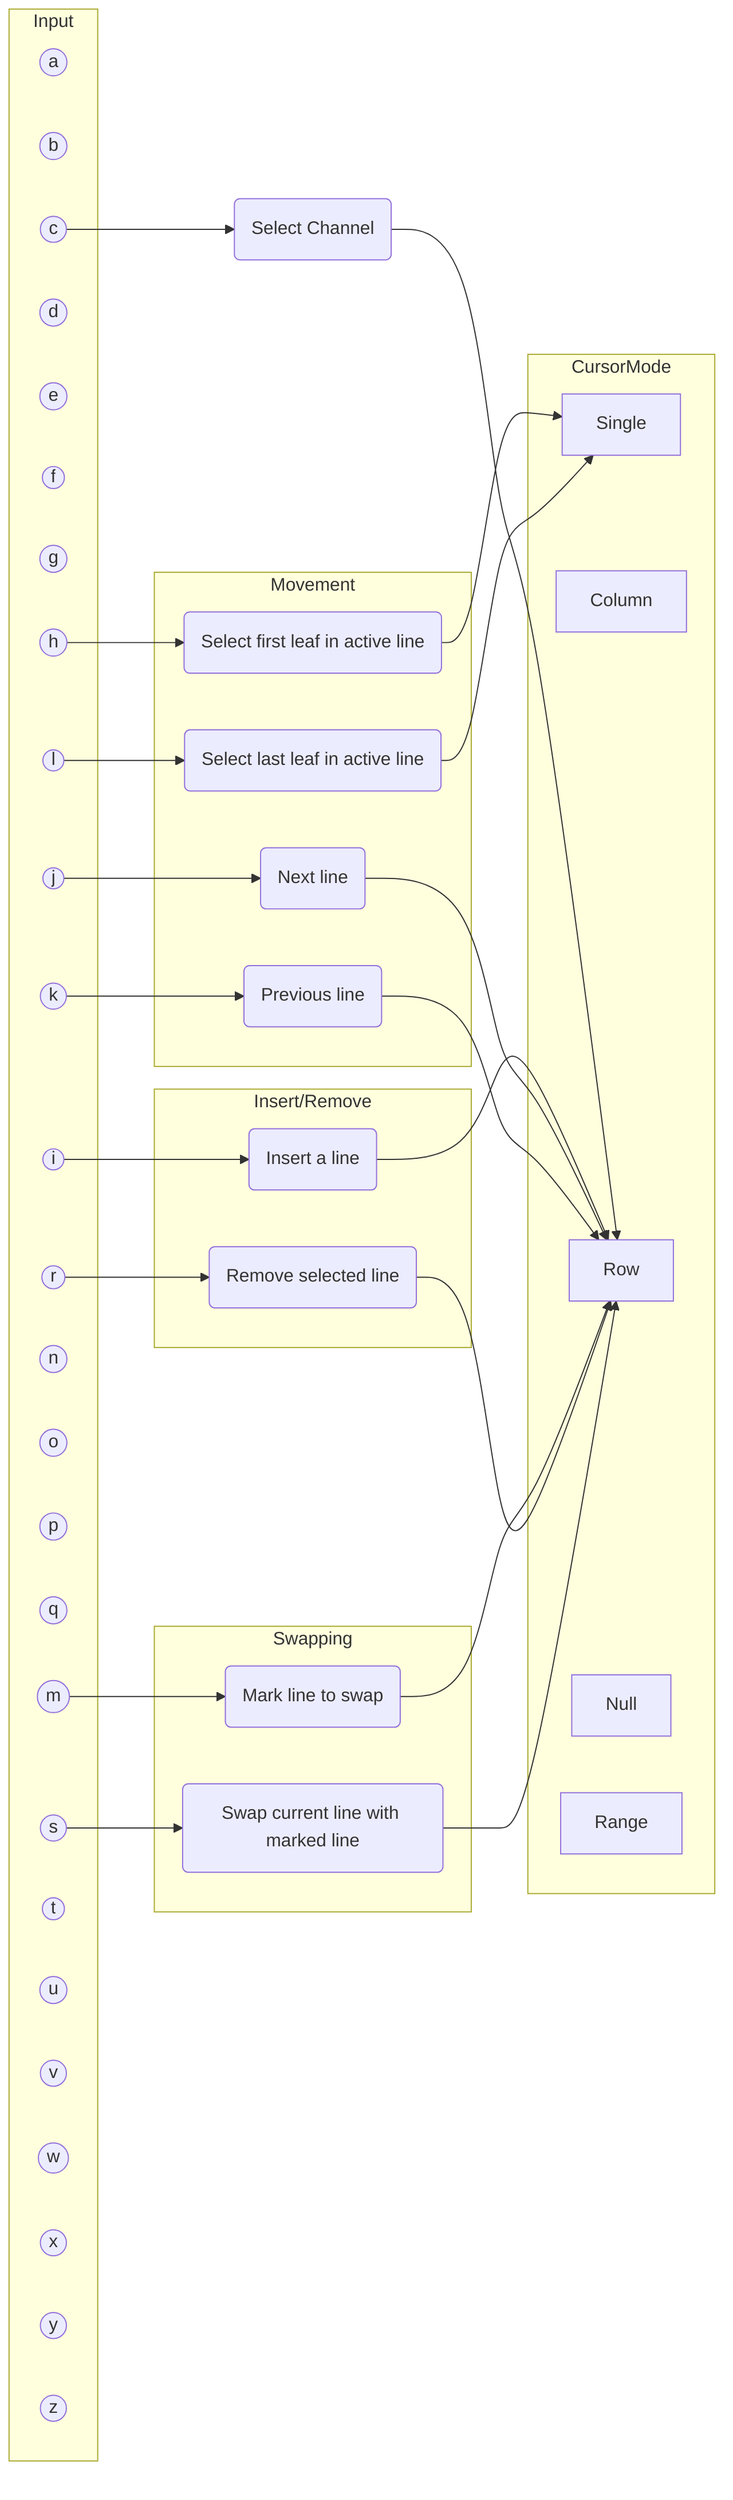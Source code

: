 flowchart LR
  subgraph Input
    a((a))
    b((b))
    c((c))
    d((d))
    e((e))
    f((f))
    g((g))
    h((h))
    i((i))
    j((j))
    k((k))
    l((l))
    m((m))
    n((n))
    o((o))
    p((p))
    q((q))
    r((r))
    s((s))
    t((t))
    u((u))
    v((v))
    w((w))
    x((x))
    y((y))
    z((z))
  end

  subgraph CursorMode
    direction LR
    Single
    Column
    Row
    Null
    Range
  end

  subgraph Movement
  cursor_select_last_in_row
  cursor_select_first_in_row
  goto_previous_row
  goto_next_row
  end

  subgraph Swapping
  mark_line
  swap_with_marked_line
  end

  subgraph Insert/Remove
  insert_line
  remove_line
  end

  c --> move_to_channel(Select Channel) --> Row
  h --> cursor_select_first_in_row(Select first leaf in active line) --> Single
  i --> insert_line(Insert a line) --> Row
  j --> goto_next_row(Next line) --> Row
  k --> goto_previous_row(Previous line) --> Row
  l --> cursor_select_last_in_row(Select last leaf in active line) --> Single
  m --> mark_line(Mark line to swap) --> Row
  r --> remove_line(Remove selected line) --> Row
  s --> swap_with_marked_line(Swap current line with marked line) --> Row